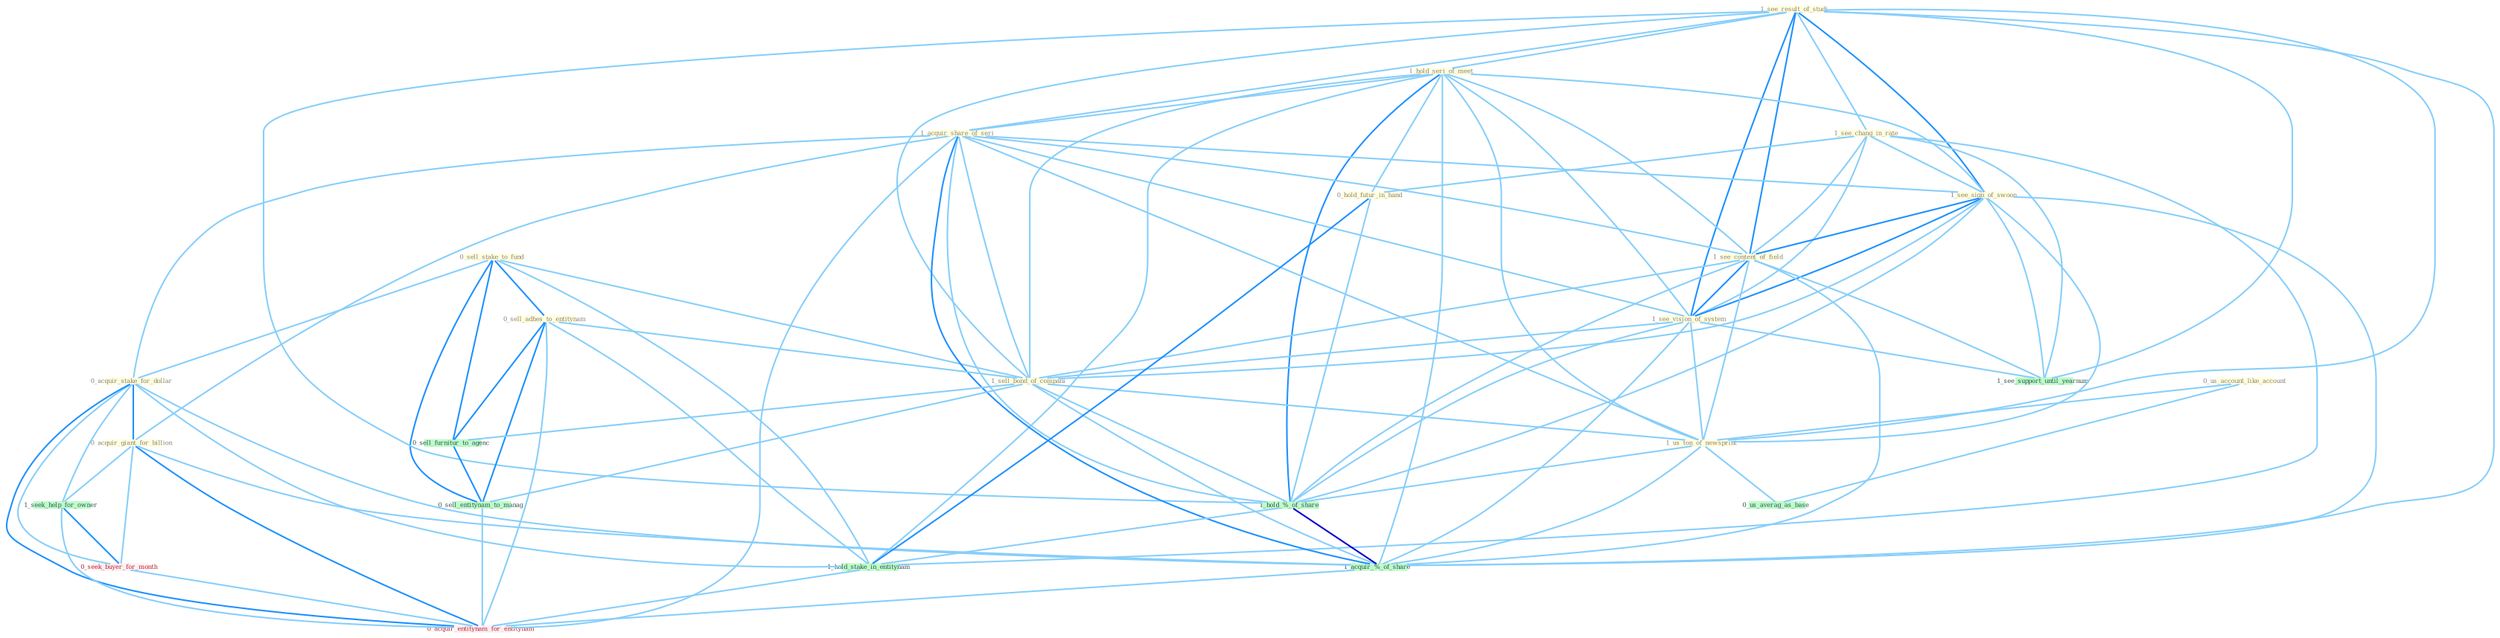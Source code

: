 Graph G{ 
    node
    [shape=polygon,style=filled,width=.5,height=.06,color="#BDFCC9",fixedsize=true,fontsize=4,
    fontcolor="#2f4f4f"];
    {node
    [color="#ffffe0", fontcolor="#8b7d6b"] "0_sell_stake_to_fund " "1_see_result_of_studi " "1_hold_seri_of_meet " "1_see_chang_in_rate " "0_us_account_like_account " "1_acquir_share_of_seri " "1_see_sign_of_swoon " "1_see_content_of_field " "0_sell_adhes_to_entitynam " "0_acquir_stake_for_dollar " "1_see_vision_of_system " "1_sell_bond_of_compani " "0_acquir_giant_for_billion " "1_us_ton_of_newsprint " "0_hold_futur_in_hand "}
{node [color="#fff0f5", fontcolor="#b22222"] "0_seek_buyer_for_month " "0_acquir_entitynam_for_entitynam "}
edge [color="#B0E2FF"];

	"0_sell_stake_to_fund " -- "0_sell_adhes_to_entitynam " [w="2", color="#1e90ff" , len=0.8];
	"0_sell_stake_to_fund " -- "0_acquir_stake_for_dollar " [w="1", color="#87cefa" ];
	"0_sell_stake_to_fund " -- "1_sell_bond_of_compani " [w="1", color="#87cefa" ];
	"0_sell_stake_to_fund " -- "1_hold_stake_in_entitynam " [w="1", color="#87cefa" ];
	"0_sell_stake_to_fund " -- "0_sell_furnitur_to_agenc " [w="2", color="#1e90ff" , len=0.8];
	"0_sell_stake_to_fund " -- "0_sell_entitynam_to_manag " [w="2", color="#1e90ff" , len=0.8];
	"1_see_result_of_studi " -- "1_hold_seri_of_meet " [w="1", color="#87cefa" ];
	"1_see_result_of_studi " -- "1_see_chang_in_rate " [w="1", color="#87cefa" ];
	"1_see_result_of_studi " -- "1_acquir_share_of_seri " [w="1", color="#87cefa" ];
	"1_see_result_of_studi " -- "1_see_sign_of_swoon " [w="2", color="#1e90ff" , len=0.8];
	"1_see_result_of_studi " -- "1_see_content_of_field " [w="2", color="#1e90ff" , len=0.8];
	"1_see_result_of_studi " -- "1_see_vision_of_system " [w="2", color="#1e90ff" , len=0.8];
	"1_see_result_of_studi " -- "1_sell_bond_of_compani " [w="1", color="#87cefa" ];
	"1_see_result_of_studi " -- "1_us_ton_of_newsprint " [w="1", color="#87cefa" ];
	"1_see_result_of_studi " -- "1_hold_%_of_share " [w="1", color="#87cefa" ];
	"1_see_result_of_studi " -- "1_acquir_%_of_share " [w="1", color="#87cefa" ];
	"1_see_result_of_studi " -- "1_see_support_until_yearnum " [w="1", color="#87cefa" ];
	"1_hold_seri_of_meet " -- "1_acquir_share_of_seri " [w="1", color="#87cefa" ];
	"1_hold_seri_of_meet " -- "1_see_sign_of_swoon " [w="1", color="#87cefa" ];
	"1_hold_seri_of_meet " -- "1_see_content_of_field " [w="1", color="#87cefa" ];
	"1_hold_seri_of_meet " -- "1_see_vision_of_system " [w="1", color="#87cefa" ];
	"1_hold_seri_of_meet " -- "1_sell_bond_of_compani " [w="1", color="#87cefa" ];
	"1_hold_seri_of_meet " -- "1_us_ton_of_newsprint " [w="1", color="#87cefa" ];
	"1_hold_seri_of_meet " -- "0_hold_futur_in_hand " [w="1", color="#87cefa" ];
	"1_hold_seri_of_meet " -- "1_hold_%_of_share " [w="2", color="#1e90ff" , len=0.8];
	"1_hold_seri_of_meet " -- "1_hold_stake_in_entitynam " [w="1", color="#87cefa" ];
	"1_hold_seri_of_meet " -- "1_acquir_%_of_share " [w="1", color="#87cefa" ];
	"1_see_chang_in_rate " -- "1_see_sign_of_swoon " [w="1", color="#87cefa" ];
	"1_see_chang_in_rate " -- "1_see_content_of_field " [w="1", color="#87cefa" ];
	"1_see_chang_in_rate " -- "1_see_vision_of_system " [w="1", color="#87cefa" ];
	"1_see_chang_in_rate " -- "0_hold_futur_in_hand " [w="1", color="#87cefa" ];
	"1_see_chang_in_rate " -- "1_hold_stake_in_entitynam " [w="1", color="#87cefa" ];
	"1_see_chang_in_rate " -- "1_see_support_until_yearnum " [w="1", color="#87cefa" ];
	"0_us_account_like_account " -- "1_us_ton_of_newsprint " [w="1", color="#87cefa" ];
	"0_us_account_like_account " -- "0_us_averag_as_base " [w="1", color="#87cefa" ];
	"1_acquir_share_of_seri " -- "1_see_sign_of_swoon " [w="1", color="#87cefa" ];
	"1_acquir_share_of_seri " -- "1_see_content_of_field " [w="1", color="#87cefa" ];
	"1_acquir_share_of_seri " -- "0_acquir_stake_for_dollar " [w="1", color="#87cefa" ];
	"1_acquir_share_of_seri " -- "1_see_vision_of_system " [w="1", color="#87cefa" ];
	"1_acquir_share_of_seri " -- "1_sell_bond_of_compani " [w="1", color="#87cefa" ];
	"1_acquir_share_of_seri " -- "0_acquir_giant_for_billion " [w="1", color="#87cefa" ];
	"1_acquir_share_of_seri " -- "1_us_ton_of_newsprint " [w="1", color="#87cefa" ];
	"1_acquir_share_of_seri " -- "1_hold_%_of_share " [w="1", color="#87cefa" ];
	"1_acquir_share_of_seri " -- "1_acquir_%_of_share " [w="2", color="#1e90ff" , len=0.8];
	"1_acquir_share_of_seri " -- "0_acquir_entitynam_for_entitynam " [w="1", color="#87cefa" ];
	"1_see_sign_of_swoon " -- "1_see_content_of_field " [w="2", color="#1e90ff" , len=0.8];
	"1_see_sign_of_swoon " -- "1_see_vision_of_system " [w="2", color="#1e90ff" , len=0.8];
	"1_see_sign_of_swoon " -- "1_sell_bond_of_compani " [w="1", color="#87cefa" ];
	"1_see_sign_of_swoon " -- "1_us_ton_of_newsprint " [w="1", color="#87cefa" ];
	"1_see_sign_of_swoon " -- "1_hold_%_of_share " [w="1", color="#87cefa" ];
	"1_see_sign_of_swoon " -- "1_acquir_%_of_share " [w="1", color="#87cefa" ];
	"1_see_sign_of_swoon " -- "1_see_support_until_yearnum " [w="1", color="#87cefa" ];
	"1_see_content_of_field " -- "1_see_vision_of_system " [w="2", color="#1e90ff" , len=0.8];
	"1_see_content_of_field " -- "1_sell_bond_of_compani " [w="1", color="#87cefa" ];
	"1_see_content_of_field " -- "1_us_ton_of_newsprint " [w="1", color="#87cefa" ];
	"1_see_content_of_field " -- "1_hold_%_of_share " [w="1", color="#87cefa" ];
	"1_see_content_of_field " -- "1_acquir_%_of_share " [w="1", color="#87cefa" ];
	"1_see_content_of_field " -- "1_see_support_until_yearnum " [w="1", color="#87cefa" ];
	"0_sell_adhes_to_entitynam " -- "1_sell_bond_of_compani " [w="1", color="#87cefa" ];
	"0_sell_adhes_to_entitynam " -- "1_hold_stake_in_entitynam " [w="1", color="#87cefa" ];
	"0_sell_adhes_to_entitynam " -- "0_sell_furnitur_to_agenc " [w="2", color="#1e90ff" , len=0.8];
	"0_sell_adhes_to_entitynam " -- "0_sell_entitynam_to_manag " [w="2", color="#1e90ff" , len=0.8];
	"0_sell_adhes_to_entitynam " -- "0_acquir_entitynam_for_entitynam " [w="1", color="#87cefa" ];
	"0_acquir_stake_for_dollar " -- "0_acquir_giant_for_billion " [w="2", color="#1e90ff" , len=0.8];
	"0_acquir_stake_for_dollar " -- "1_hold_stake_in_entitynam " [w="1", color="#87cefa" ];
	"0_acquir_stake_for_dollar " -- "1_seek_help_for_owner " [w="1", color="#87cefa" ];
	"0_acquir_stake_for_dollar " -- "0_seek_buyer_for_month " [w="1", color="#87cefa" ];
	"0_acquir_stake_for_dollar " -- "1_acquir_%_of_share " [w="1", color="#87cefa" ];
	"0_acquir_stake_for_dollar " -- "0_acquir_entitynam_for_entitynam " [w="2", color="#1e90ff" , len=0.8];
	"1_see_vision_of_system " -- "1_sell_bond_of_compani " [w="1", color="#87cefa" ];
	"1_see_vision_of_system " -- "1_us_ton_of_newsprint " [w="1", color="#87cefa" ];
	"1_see_vision_of_system " -- "1_hold_%_of_share " [w="1", color="#87cefa" ];
	"1_see_vision_of_system " -- "1_acquir_%_of_share " [w="1", color="#87cefa" ];
	"1_see_vision_of_system " -- "1_see_support_until_yearnum " [w="1", color="#87cefa" ];
	"1_sell_bond_of_compani " -- "1_us_ton_of_newsprint " [w="1", color="#87cefa" ];
	"1_sell_bond_of_compani " -- "1_hold_%_of_share " [w="1", color="#87cefa" ];
	"1_sell_bond_of_compani " -- "1_acquir_%_of_share " [w="1", color="#87cefa" ];
	"1_sell_bond_of_compani " -- "0_sell_furnitur_to_agenc " [w="1", color="#87cefa" ];
	"1_sell_bond_of_compani " -- "0_sell_entitynam_to_manag " [w="1", color="#87cefa" ];
	"0_acquir_giant_for_billion " -- "1_seek_help_for_owner " [w="1", color="#87cefa" ];
	"0_acquir_giant_for_billion " -- "0_seek_buyer_for_month " [w="1", color="#87cefa" ];
	"0_acquir_giant_for_billion " -- "1_acquir_%_of_share " [w="1", color="#87cefa" ];
	"0_acquir_giant_for_billion " -- "0_acquir_entitynam_for_entitynam " [w="2", color="#1e90ff" , len=0.8];
	"1_us_ton_of_newsprint " -- "1_hold_%_of_share " [w="1", color="#87cefa" ];
	"1_us_ton_of_newsprint " -- "1_acquir_%_of_share " [w="1", color="#87cefa" ];
	"1_us_ton_of_newsprint " -- "0_us_averag_as_base " [w="1", color="#87cefa" ];
	"0_hold_futur_in_hand " -- "1_hold_%_of_share " [w="1", color="#87cefa" ];
	"0_hold_futur_in_hand " -- "1_hold_stake_in_entitynam " [w="2", color="#1e90ff" , len=0.8];
	"1_hold_%_of_share " -- "1_hold_stake_in_entitynam " [w="1", color="#87cefa" ];
	"1_hold_%_of_share " -- "1_acquir_%_of_share " [w="3", color="#0000cd" , len=0.6];
	"1_hold_stake_in_entitynam " -- "0_acquir_entitynam_for_entitynam " [w="1", color="#87cefa" ];
	"1_seek_help_for_owner " -- "0_seek_buyer_for_month " [w="2", color="#1e90ff" , len=0.8];
	"1_seek_help_for_owner " -- "0_acquir_entitynam_for_entitynam " [w="1", color="#87cefa" ];
	"0_seek_buyer_for_month " -- "0_acquir_entitynam_for_entitynam " [w="1", color="#87cefa" ];
	"1_acquir_%_of_share " -- "0_acquir_entitynam_for_entitynam " [w="1", color="#87cefa" ];
	"0_sell_furnitur_to_agenc " -- "0_sell_entitynam_to_manag " [w="2", color="#1e90ff" , len=0.8];
	"0_sell_entitynam_to_manag " -- "0_acquir_entitynam_for_entitynam " [w="1", color="#87cefa" ];
}